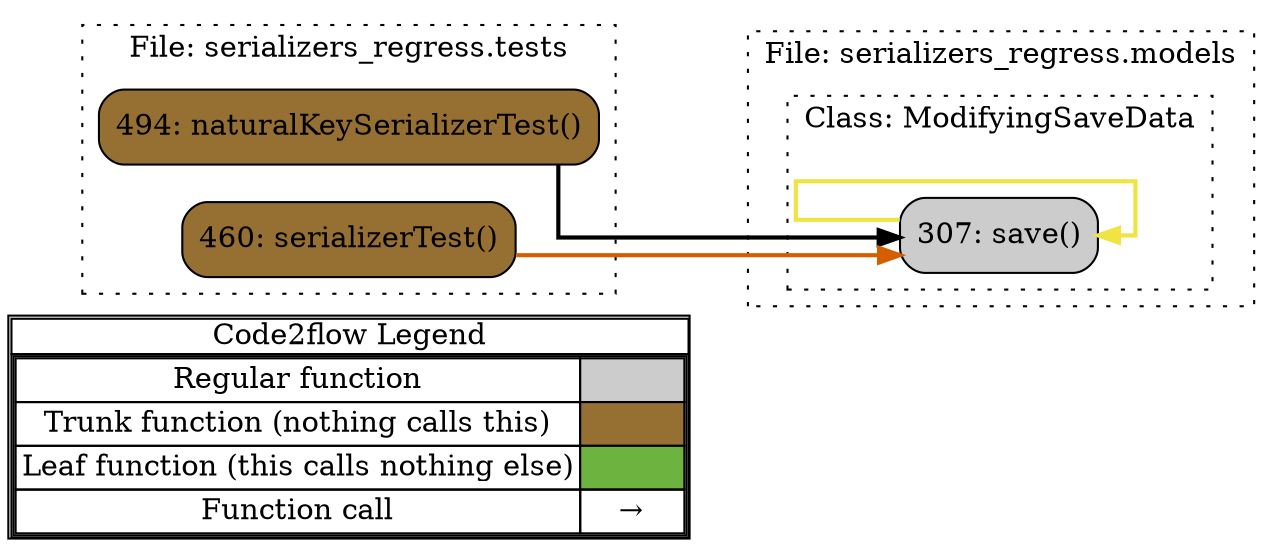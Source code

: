 digraph G {
concentrate=true;
splines="ortho";
rankdir="LR";
subgraph legend{
    rank = min;
    label = "legend";
    Legend [shape=none, margin=0, label = <
        <table cellspacing="0" cellpadding="0" border="1"><tr><td>Code2flow Legend</td></tr><tr><td>
        <table cellspacing="0">
        <tr><td>Regular function</td><td width="50px" bgcolor='#cccccc'></td></tr>
        <tr><td>Trunk function (nothing calls this)</td><td bgcolor='#966F33'></td></tr>
        <tr><td>Leaf function (this calls nothing else)</td><td bgcolor='#6db33f'></td></tr>
        <tr><td>Function call</td><td><font color='black'>&#8594;</font></td></tr>
        </table></td></tr></table>
        >];
}node_37854ba4 [label="307: save()" name="serializers_regress.models::ModifyingSaveData.save" shape="rect" style="rounded,filled" fillcolor="#cccccc" ];
node_7fdc2d80 [label="494: naturalKeySerializerTest()" name="serializers_regress.tests::naturalKeySerializerTest" shape="rect" style="rounded,filled" fillcolor="#966F33" ];
node_14ff61b6 [label="460: serializerTest()" name="serializers_regress.tests::serializerTest" shape="rect" style="rounded,filled" fillcolor="#966F33" ];
node_37854ba4 -> node_37854ba4 [color="#F0E442" penwidth="2"];
node_7fdc2d80 -> node_37854ba4 [color="#000000" penwidth="2"];
node_14ff61b6 -> node_37854ba4 [color="#D55E00" penwidth="2"];
subgraph cluster_0b1dfc65 {
    label="File: serializers_regress.models";
    name="serializers_regress.models";
    style="filled";
    graph[style=dotted];
    subgraph cluster_4594a4cb {
        node_37854ba4;
        label="Class: ModifyingSaveData";
        name="ModifyingSaveData";
        style="filled";
        graph[style=dotted];
    };
};
subgraph cluster_869dc222 {
    node_14ff61b6 node_7fdc2d80;
    label="File: serializers_regress.tests";
    name="serializers_regress.tests";
    style="filled";
    graph[style=dotted];
};
}
